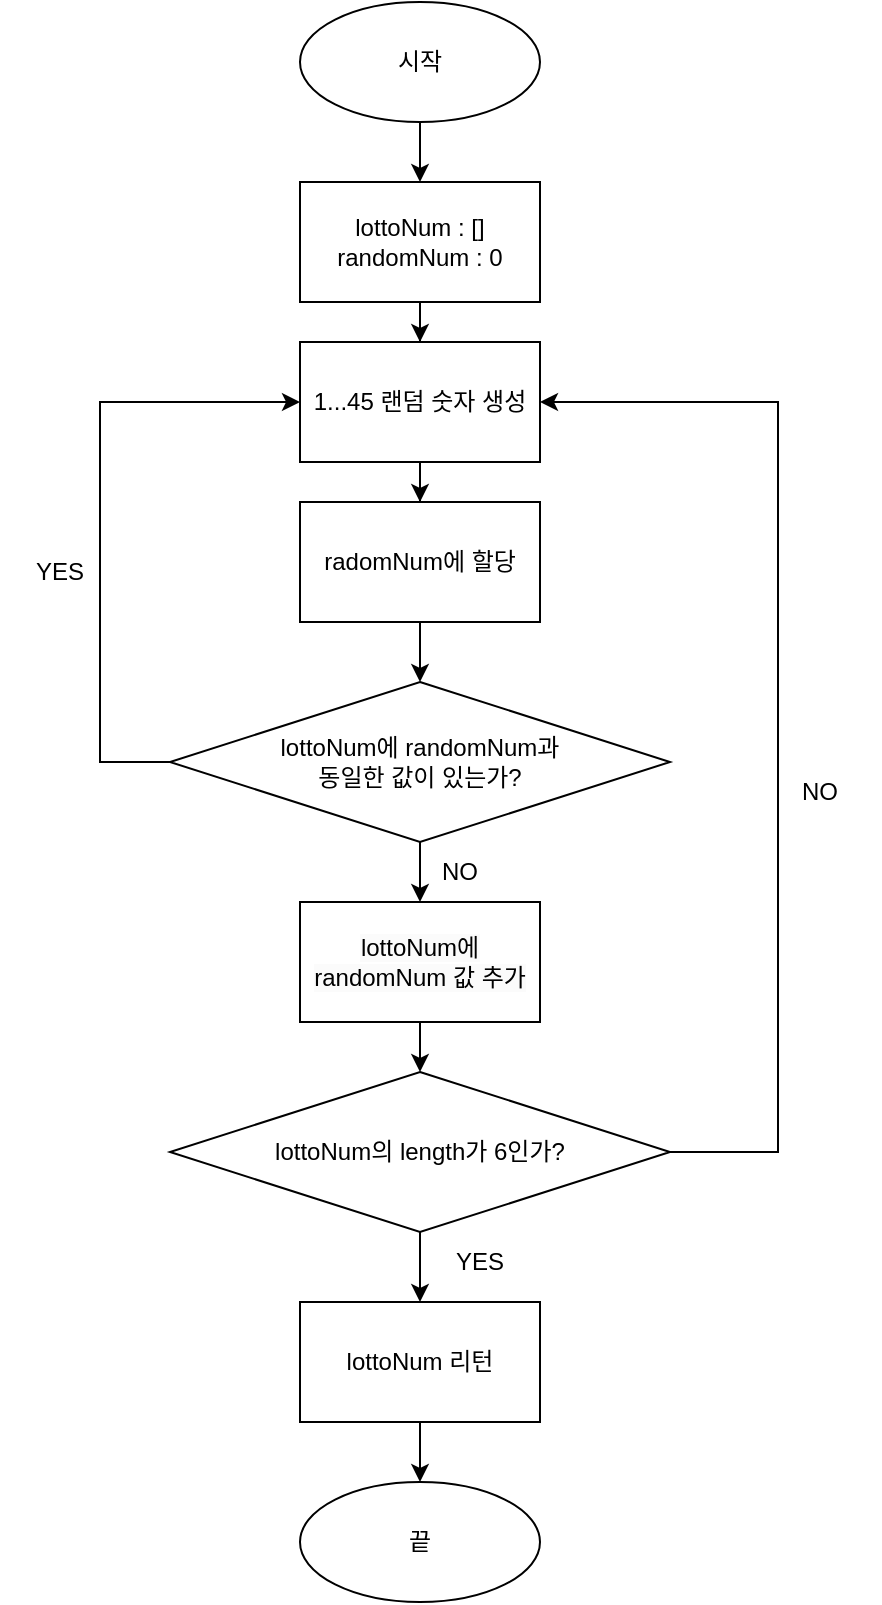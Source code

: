 <mxfile version="23.1.5" type="device">
  <diagram id="C5RBs43oDa-KdzZeNtuy" name="Page-1">
    <mxGraphModel dx="1420" dy="1075" grid="1" gridSize="10" guides="1" tooltips="1" connect="1" arrows="1" fold="1" page="1" pageScale="1" pageWidth="827" pageHeight="1169" math="0" shadow="0">
      <root>
        <mxCell id="WIyWlLk6GJQsqaUBKTNV-0" />
        <mxCell id="WIyWlLk6GJQsqaUBKTNV-1" parent="WIyWlLk6GJQsqaUBKTNV-0" />
        <mxCell id="O7BcQqgrIBvrcE47ppgs-29" style="edgeStyle=orthogonalEdgeStyle;rounded=0;orthogonalLoop=1;jettySize=auto;html=1;entryX=0.5;entryY=0;entryDx=0;entryDy=0;" parent="WIyWlLk6GJQsqaUBKTNV-1" source="O7BcQqgrIBvrcE47ppgs-0" target="O7BcQqgrIBvrcE47ppgs-2" edge="1">
          <mxGeometry relative="1" as="geometry" />
        </mxCell>
        <mxCell id="O7BcQqgrIBvrcE47ppgs-0" value="시작" style="ellipse;whiteSpace=wrap;html=1;" parent="WIyWlLk6GJQsqaUBKTNV-1" vertex="1">
          <mxGeometry x="210" y="50" width="120" height="60" as="geometry" />
        </mxCell>
        <mxCell id="O7BcQqgrIBvrcE47ppgs-7" value="" style="edgeStyle=orthogonalEdgeStyle;rounded=0;orthogonalLoop=1;jettySize=auto;html=1;" parent="WIyWlLk6GJQsqaUBKTNV-1" source="O7BcQqgrIBvrcE47ppgs-2" target="O7BcQqgrIBvrcE47ppgs-6" edge="1">
          <mxGeometry relative="1" as="geometry" />
        </mxCell>
        <mxCell id="O7BcQqgrIBvrcE47ppgs-2" value="lottoNum : []&lt;br&gt;randomNum : 0" style="rounded=0;whiteSpace=wrap;html=1;" parent="WIyWlLk6GJQsqaUBKTNV-1" vertex="1">
          <mxGeometry x="210" y="140" width="120" height="60" as="geometry" />
        </mxCell>
        <mxCell id="O7BcQqgrIBvrcE47ppgs-25" style="edgeStyle=orthogonalEdgeStyle;rounded=0;orthogonalLoop=1;jettySize=auto;html=1;" parent="WIyWlLk6GJQsqaUBKTNV-1" source="O7BcQqgrIBvrcE47ppgs-3" target="O7BcQqgrIBvrcE47ppgs-4" edge="1">
          <mxGeometry relative="1" as="geometry" />
        </mxCell>
        <mxCell id="O7BcQqgrIBvrcE47ppgs-3" value="lottoNum 리턴" style="rounded=0;whiteSpace=wrap;html=1;" parent="WIyWlLk6GJQsqaUBKTNV-1" vertex="1">
          <mxGeometry x="210" y="700" width="120" height="60" as="geometry" />
        </mxCell>
        <mxCell id="O7BcQqgrIBvrcE47ppgs-4" value="끝" style="ellipse;whiteSpace=wrap;html=1;" parent="WIyWlLk6GJQsqaUBKTNV-1" vertex="1">
          <mxGeometry x="210" y="790" width="120" height="60" as="geometry" />
        </mxCell>
        <mxCell id="O7BcQqgrIBvrcE47ppgs-9" value="" style="edgeStyle=orthogonalEdgeStyle;rounded=0;orthogonalLoop=1;jettySize=auto;html=1;" parent="WIyWlLk6GJQsqaUBKTNV-1" source="O7BcQqgrIBvrcE47ppgs-6" target="O7BcQqgrIBvrcE47ppgs-8" edge="1">
          <mxGeometry relative="1" as="geometry" />
        </mxCell>
        <mxCell id="O7BcQqgrIBvrcE47ppgs-6" value="1...45 랜덤 숫자 생성" style="whiteSpace=wrap;html=1;rounded=0;" parent="WIyWlLk6GJQsqaUBKTNV-1" vertex="1">
          <mxGeometry x="210" y="220" width="120" height="60" as="geometry" />
        </mxCell>
        <mxCell id="O7BcQqgrIBvrcE47ppgs-14" value="" style="edgeStyle=orthogonalEdgeStyle;rounded=0;orthogonalLoop=1;jettySize=auto;html=1;" parent="WIyWlLk6GJQsqaUBKTNV-1" source="O7BcQqgrIBvrcE47ppgs-8" target="O7BcQqgrIBvrcE47ppgs-13" edge="1">
          <mxGeometry relative="1" as="geometry" />
        </mxCell>
        <mxCell id="O7BcQqgrIBvrcE47ppgs-8" value="radomNum에 할당" style="whiteSpace=wrap;html=1;rounded=0;" parent="WIyWlLk6GJQsqaUBKTNV-1" vertex="1">
          <mxGeometry x="210" y="300" width="120" height="60" as="geometry" />
        </mxCell>
        <mxCell id="O7BcQqgrIBvrcE47ppgs-15" style="edgeStyle=orthogonalEdgeStyle;rounded=0;orthogonalLoop=1;jettySize=auto;html=1;entryX=0;entryY=0.5;entryDx=0;entryDy=0;" parent="WIyWlLk6GJQsqaUBKTNV-1" source="O7BcQqgrIBvrcE47ppgs-13" target="O7BcQqgrIBvrcE47ppgs-6" edge="1">
          <mxGeometry relative="1" as="geometry">
            <Array as="points">
              <mxPoint x="110" y="430" />
              <mxPoint x="110" y="250" />
            </Array>
          </mxGeometry>
        </mxCell>
        <mxCell id="O7BcQqgrIBvrcE47ppgs-21" value="" style="edgeStyle=orthogonalEdgeStyle;rounded=0;orthogonalLoop=1;jettySize=auto;html=1;" parent="WIyWlLk6GJQsqaUBKTNV-1" source="O7BcQqgrIBvrcE47ppgs-13" target="O7BcQqgrIBvrcE47ppgs-20" edge="1">
          <mxGeometry relative="1" as="geometry" />
        </mxCell>
        <mxCell id="O7BcQqgrIBvrcE47ppgs-13" value="lottoNum에 randomNum과 &lt;br&gt;동일한 값이 있는가?" style="rhombus;whiteSpace=wrap;html=1;rounded=0;" parent="WIyWlLk6GJQsqaUBKTNV-1" vertex="1">
          <mxGeometry x="145" y="390" width="250" height="80" as="geometry" />
        </mxCell>
        <mxCell id="O7BcQqgrIBvrcE47ppgs-16" value="YES" style="text;html=1;align=center;verticalAlign=middle;whiteSpace=wrap;rounded=0;" parent="WIyWlLk6GJQsqaUBKTNV-1" vertex="1">
          <mxGeometry x="60" y="320" width="60" height="30" as="geometry" />
        </mxCell>
        <mxCell id="O7BcQqgrIBvrcE47ppgs-23" value="" style="edgeStyle=orthogonalEdgeStyle;rounded=0;orthogonalLoop=1;jettySize=auto;html=1;" parent="WIyWlLk6GJQsqaUBKTNV-1" source="O7BcQqgrIBvrcE47ppgs-20" target="O7BcQqgrIBvrcE47ppgs-22" edge="1">
          <mxGeometry relative="1" as="geometry" />
        </mxCell>
        <mxCell id="O7BcQqgrIBvrcE47ppgs-20" value="&lt;span style=&quot;color: rgb(0, 0, 0); font-family: Helvetica; font-size: 12px; font-style: normal; font-variant-ligatures: normal; font-variant-caps: normal; font-weight: 400; letter-spacing: normal; orphans: 2; text-align: center; text-indent: 0px; text-transform: none; widows: 2; word-spacing: 0px; -webkit-text-stroke-width: 0px; background-color: rgb(251, 251, 251); text-decoration-thickness: initial; text-decoration-style: initial; text-decoration-color: initial; float: none; display: inline !important;&quot;&gt;lottoNum에 randomNum 값 추가&lt;/span&gt;" style="whiteSpace=wrap;html=1;rounded=0;" parent="WIyWlLk6GJQsqaUBKTNV-1" vertex="1">
          <mxGeometry x="210" y="500" width="120" height="60" as="geometry" />
        </mxCell>
        <mxCell id="O7BcQqgrIBvrcE47ppgs-24" style="edgeStyle=orthogonalEdgeStyle;rounded=0;orthogonalLoop=1;jettySize=auto;html=1;entryX=0.5;entryY=0;entryDx=0;entryDy=0;" parent="WIyWlLk6GJQsqaUBKTNV-1" source="O7BcQqgrIBvrcE47ppgs-22" target="O7BcQqgrIBvrcE47ppgs-3" edge="1">
          <mxGeometry relative="1" as="geometry" />
        </mxCell>
        <mxCell id="O7BcQqgrIBvrcE47ppgs-22" value="lottoNum의 length가 6인가?" style="rhombus;whiteSpace=wrap;html=1;rounded=0;" parent="WIyWlLk6GJQsqaUBKTNV-1" vertex="1">
          <mxGeometry x="145" y="585" width="250" height="80" as="geometry" />
        </mxCell>
        <mxCell id="O7BcQqgrIBvrcE47ppgs-26" value="YES" style="text;html=1;align=center;verticalAlign=middle;whiteSpace=wrap;rounded=0;" parent="WIyWlLk6GJQsqaUBKTNV-1" vertex="1">
          <mxGeometry x="270" y="665" width="60" height="30" as="geometry" />
        </mxCell>
        <mxCell id="O7BcQqgrIBvrcE47ppgs-27" style="edgeStyle=orthogonalEdgeStyle;rounded=0;orthogonalLoop=1;jettySize=auto;html=1;entryX=1;entryY=0.5;entryDx=0;entryDy=0;" parent="WIyWlLk6GJQsqaUBKTNV-1" target="O7BcQqgrIBvrcE47ppgs-6" edge="1">
          <mxGeometry relative="1" as="geometry">
            <mxPoint x="394.04" y="625" as="sourcePoint" />
            <mxPoint x="370" y="230" as="targetPoint" />
            <Array as="points">
              <mxPoint x="449" y="625" />
              <mxPoint x="449" y="250" />
            </Array>
          </mxGeometry>
        </mxCell>
        <mxCell id="O7BcQqgrIBvrcE47ppgs-28" value="NO" style="text;html=1;align=center;verticalAlign=middle;whiteSpace=wrap;rounded=0;" parent="WIyWlLk6GJQsqaUBKTNV-1" vertex="1">
          <mxGeometry x="440" y="430" width="60" height="30" as="geometry" />
        </mxCell>
        <mxCell id="O7BcQqgrIBvrcE47ppgs-30" value="NO" style="text;html=1;align=center;verticalAlign=middle;whiteSpace=wrap;rounded=0;" parent="WIyWlLk6GJQsqaUBKTNV-1" vertex="1">
          <mxGeometry x="260" y="470" width="60" height="30" as="geometry" />
        </mxCell>
      </root>
    </mxGraphModel>
  </diagram>
</mxfile>
